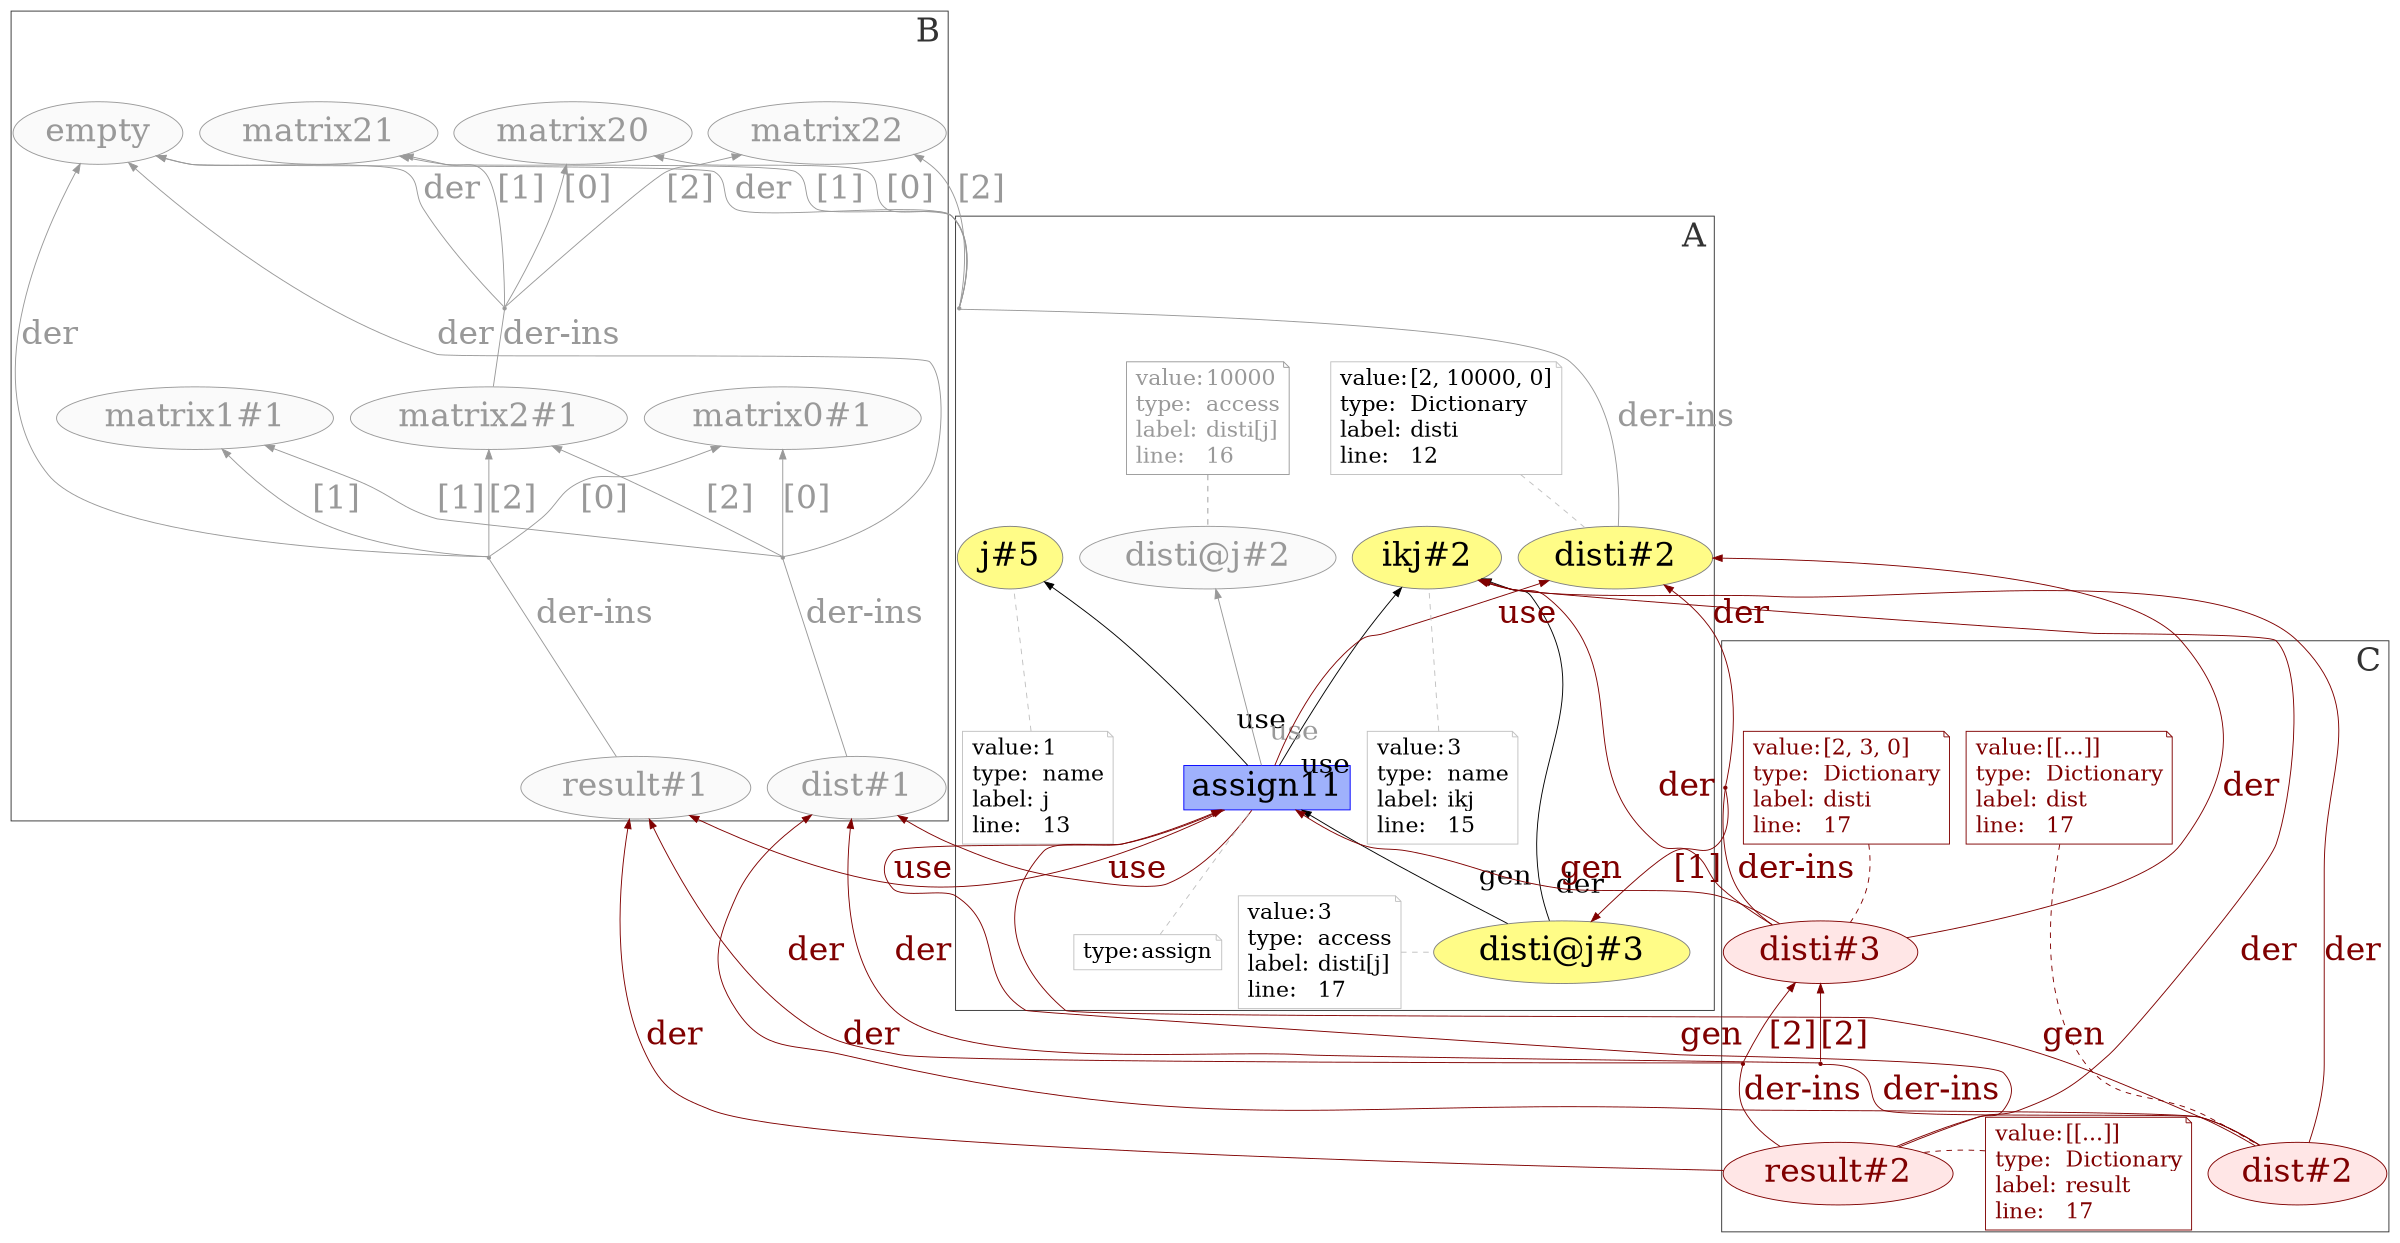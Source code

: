 digraph "PROV" { size="16,12"; rankdir="BT";
newrank=true;
splines = "spline"
ranksep = "0.1"
subgraph cluster_0 {
    labeljust="r"
    labelloc="b"
    margin="2"
    ranksep = "0.1"
    color = "#333333"
    fontcolor = "#333333"
    fontsize = "36"
    label = "A";
    "g/disti@j#3"; "g/disti@j#3-attrs"
    "g/assign11"; "g/assign11-attrs"
    "g/ikj#2"; "g/ikj#2-attrs"
    "g/j#5"; "g/j#5-attrs"
    "g/disti@j#2"; "g/disti@j#2-attrs"
    "g/disti#2"; "g/disti#2-attrs"
    "bn3" 
}
subgraph cluster_1 {
    ranksep = "0.1"
    labeljust="r"
    labelloc="b"
    margin="2"
    color = "#333333"
    fontcolor = "#333333"
    fontsize = "36"
    label = "B";
    "g/matrix0#1"
    "g/matrix1#1"
    "g/matrix2#1"
    "g/matrix20"
    "g/matrix21"
    "g/matrix22"
    "g/dist#1"
    "g/result#1"
    "g/empty"
    "bn0"
    "bn1"
    "bn2"
}

subgraph cluster_2 {
    ranksep = "0.1"
    labeljust="r"
    labelloc="b"
    margin="2"
    color = "#333333"
    fontcolor = "#333333"
    fontsize = "36"
    label = "C";
    "g/disti#3"; "g/disti#3-attrs"
    "g/result#2"; "g/result#2-attrs"
    "g/dist#2"; "g/dist#2-attrs"
    "bn4"
    "bn5"
    "bn6"
}

"g/empty" [fillcolor="#FAFAFA",color="#999999",style="filled",fontcolor="#999999",label="empty",URL="g/empty",fontsize="36"]
"g/matrix0#1" [fillcolor="#FAFAFA",color="#999999",style="filled",fontcolor="#999999",label="matrix0#1",URL="g/matrix0#1",fontsize="36"]
"g/matrix1#1" [fillcolor="#FAFAFA",color="#999999",style="filled",fontcolor="#999999",label="matrix1#1",URL="g/matrix1#1",fontsize="36"]
"g/matrix2#1" [fillcolor="#FAFAFA",color="#999999",style="filled",fontcolor="#999999",label="matrix2#1",URL="g/matrix2#1",fontsize="36"]
"g/matrix20" [fillcolor="#FAFAFA",color="#999999",style="filled",fontcolor="#999999",label="matrix20",URL="g/matrix20",fontsize="36"]
"g/matrix21" [fillcolor="#FAFAFA",color="#999999",style="filled",fontcolor="#999999",label="matrix21",URL="g/matrix21",fontsize="36"]
"g/matrix22" [fillcolor="#FAFAFA",color="#999999",style="filled",fontcolor="#999999",label="matrix22",URL="g/matrix22",fontsize="36"]
"bn0" [shape="point",label="",fontcolor="#999999",color="#999999"]
"g/matrix2#1" -> "bn0" [fontsize="36",labeldistance="3",color="#999999",labelangle="60.0",rotation="20",label="der-ins",arrowhead="none",fontcolor="#999999"]
"bn0" -> "g/empty" [fontsize="36",labeldistance="3",color="#999999",labelangle="60.0",rotation="20",label="der",fontcolor="#999999"]
"bn0" -> "g/matrix20" [fontsize="36",labeldistance="3",color="#999999",labelangle="60.0",rotation="20",label="[0]",fontcolor="#999999"]
"bn0" -> "g/matrix21" [fontsize="36",labeldistance="3",color="#999999",labelangle="60.0",rotation="20",label="[1]",fontcolor="#999999"]
"bn0" -> "g/matrix22" [fontsize="36",labeldistance="3",color="#999999",labelangle="60.0",rotation="20",label="[2]",fontcolor="#999999"]
"g/dist#1" [fillcolor="#FAFAFA",color="#999999",style="filled",fontcolor="#999999",label="dist#1",URL="g/dist#1",fontsize="36"]
"bn1" [shape="point",label="",fontcolor="#999999",color="#999999"]
"g/dist#1" -> "bn1" [fontsize="36",labeldistance="3",color="#999999",labelangle="60.0",rotation="20",label="der-ins",arrowhead="none",fontcolor="#999999"]
"bn1" -> "g/empty" [fontsize="36",labeldistance="3",color="#999999",labelangle="60.0",rotation="20",label="der",fontcolor="#999999"]
"bn1" -> "g/matrix0#1" [fontsize="36",labeldistance="3",color="#999999",labelangle="60.0",rotation="20",label="[0]",fontcolor="#999999"]
"bn1" -> "g/matrix1#1" [fontsize="36",labeldistance="3",color="#999999",labelangle="60.0",rotation="20",label="[1]",fontcolor="#999999"]
"bn1" -> "g/matrix2#1" [fontsize="36",labeldistance="3",color="#999999",labelangle="60.0",rotation="20",label="[2]",fontcolor="#999999"]
"g/result#1" [fillcolor="#FAFAFA",color="#999999",style="filled",fontcolor="#999999",label="result#1",URL="g/result#1",fontsize="36"]
"bn2" [shape="point",label="",fontcolor="#999999",color="#999999"]
"g/result#1" -> "bn2" [fontsize="36",labeldistance="3",color="#999999",labelangle="60.0",rotation="20",label="der-ins",arrowhead="none",fontcolor="#999999"]
"bn2" -> "g/empty" [fontsize="36",labeldistance="3",color="#999999",labelangle="60.0",rotation="20",label="der",fontcolor="#999999"]
"bn2" -> "g/matrix0#1" [fontsize="36",labeldistance="3",color="#999999",labelangle="60.0",rotation="20",label="[0]",fontcolor="#999999"]
"bn2" -> "g/matrix1#1" [fontsize="36",labeldistance="3",color="#999999",labelangle="60.0",rotation="20",label="[1]",fontcolor="#999999"]
"bn2" -> "g/matrix2#1" [fontsize="36",labeldistance="3",color="#999999",labelangle="60.0",rotation="20",label="[2]",fontcolor="#999999"]
"g/disti#2" [fillcolor="#FFFC87",color="#808080",style="filled",label="disti#2",URL="g/disti#2",fontsize="36"]
"g/disti#2-attrs" [color="gray",shape="note",fontsize="24",fontcolor="black",label=<<TABLE cellpadding="0" border="0">
	<TR>
	    <TD align="left">value:</TD>
	    <TD align="left">[2, 10000, 0]</TD>
	</TR>
	<TR>
	    <TD align="left">type:</TD>
	    <TD align="left">Dictionary</TD>
	</TR>
	<TR>
	    <TD align="left">label:</TD>
	    <TD align="left">disti</TD>
	</TR>
	<TR>
	    <TD align="left">line:</TD>
	    <TD align="left">12</TD>
	</TR>
</TABLE>>]
"g/disti#2-attrs" -> "g/disti#2" [color="gray",style="dashed",arrowhead="none"]
"bn3" [shape="point",label="",fontcolor="#999999",color="#999999"]
"g/disti#2" -> "bn3" [fontsize="36",labeldistance="3",color="#999999",labelangle="60.0",rotation="20",label="der-ins",arrowhead="none",fontcolor="#999999"]
"bn3" -> "g/empty" [fontsize="36",labeldistance="3",color="#999999",labelangle="60.0",rotation="20",label="der",fontcolor="#999999"]
"bn3" -> "g/matrix20" [fontsize="36",labeldistance="3",color="#999999",labelangle="60.0",rotation="20",label="[0]",fontcolor="#999999"]
"bn3" -> "g/matrix21" [fontsize="36",labeldistance="3",color="#999999",labelangle="60.0",rotation="20",label="[1]",fontcolor="#999999"]
"bn3" -> "g/matrix22" [fontsize="36",labeldistance="3",color="#999999",labelangle="60.0",rotation="20",label="[2]",fontcolor="#999999"]
"g/j#5" [fillcolor="#FFFC87",color="#808080",style="filled",label="j#5",URL="g/j#5",fontsize="36"]
"g/j#5-attrs" [color="gray",shape="note",fontsize="24",fontcolor="black",label=<<TABLE cellpadding="0" border="0">
	<TR>
	    <TD align="left">value:</TD>
	    <TD align="left">1</TD>
	</TR>
	<TR>
	    <TD align="left">type:</TD>
	    <TD align="left">name</TD>
	</TR>
	<TR>
	    <TD align="left">label:</TD>
	    <TD align="left">j</TD>
	</TR>
	<TR>
	    <TD align="left">line:</TD>
	    <TD align="left">13</TD>
	</TR>
</TABLE>>]
"g/j#5-attrs" -> "g/j#5" [color="gray",style="dashed",arrowhead="none"]
"g/ikj#2" [fillcolor="#FFFC87",color="#808080",style="filled",label="ikj#2",URL="g/ikj#2",fontsize="36"]
"g/ikj#2-attrs" [color="gray",shape="note",fontsize="24",fontcolor="black",label=<<TABLE cellpadding="0" border="0">
	<TR>
	    <TD align="left">value:</TD>
	    <TD align="left">3</TD>
	</TR>
	<TR>
	    <TD align="left">type:</TD>
	    <TD align="left">name</TD>
	</TR>
	<TR>
	    <TD align="left">label:</TD>
	    <TD align="left">ikj</TD>
	</TR>
	<TR>
	    <TD align="left">line:</TD>
	    <TD align="left">15</TD>
	</TR>
</TABLE>>]
"g/ikj#2-attrs" -> "g/ikj#2" [color="gray",style="dashed",arrowhead="none"]
"g/disti@j#2" [fillcolor="#FAFAFA",color="#999999",style="filled",fontcolor="#999999",label="disti@j#2",URL="g/disti@j#2",fontsize="36"]
"g/disti@j#2-attrs" [color="#999999",shape="note",fontsize="24",fontcolor="#999999",label=<<TABLE cellpadding="0" border="0">
	<TR>
	    <TD align="left">value:</TD>
	    <TD align="left">10000</TD>
	</TR>
	<TR>
	    <TD align="left">type:</TD>
	    <TD align="left">access</TD>
	</TR>
	<TR>
	    <TD align="left">label:</TD>
	    <TD align="left">disti[j]</TD>
	</TR>
	<TR>
	    <TD align="left">line:</TD>
	    <TD align="left">16</TD>
	</TR>
</TABLE>>]
"g/disti@j#2-attrs" -> "g/disti@j#2" [color="#999999",style="dashed",arrowhead="none",fontcolor="#999999"]
"g/disti#3" [fillcolor="#ffe6e6",color="#800000",style="filled",fontcolor="#800000",label="disti#3",URL="g/disti#3",fontsize="36"]
"g/disti#3-attrs" [color="#800000",shape="note",fontsize="24",fontcolor="#800000",label=<<TABLE cellpadding="0" border="0">
	<TR>
	    <TD align="left">value:</TD>
	    <TD align="left">[2, 3, 0]</TD>
	</TR>
	<TR>
	    <TD align="left">type:</TD>
	    <TD align="left">Dictionary</TD>
	</TR>
	<TR>
	    <TD align="left">label:</TD>
	    <TD align="left">disti</TD>
	</TR>
	<TR>
	    <TD align="left">line:</TD>
	    <TD align="left">17</TD>
	</TR>
</TABLE>>]
"g/disti#3-attrs" -> "g/disti#3" [color="#800000",style="dashed",arrowhead="none",fontcolor="#800000"]
"bn4" [shape="point",label="",fontcolor="#800000",color="#800000"]
"g/disti#3" -> "bn4" [fontsize="36",labeldistance="3",color="#800000",labelangle="60.0",rotation="20",label="der-ins",arrowhead="none",fontcolor="#800000"]
"bn4" -> "g/disti#2" [fontsize="36",labeldistance="3",color="#800000",labelangle="60.0",rotation="20",label="der",fontcolor="#800000"]
"bn4" -> "g/disti@j#3" [fontsize="36",labeldistance="3",color="#800000",labelangle="60.0",rotation="20",label="[1]",fontcolor="#800000"]
"g/disti#3" -> "g/disti#2" [fontsize="36",labeldistance="3",color="#800000",labelangle="60.0",rotation="20",label="der",fontcolor="#800000"]
"g/disti#3" -> "g/ikj#2" [fontsize="36",labeldistance="3",color="#800000",labelangle="60.0",rotation="20",label="der",fontcolor="#800000"]
"g/dist#2" [fillcolor="#ffe6e6",color="#800000",style="filled",fontcolor="#800000",label="dist#2",URL="g/dist#2",fontsize="36"]
"g/dist#2-attrs" [color="#800000",shape="note",fontsize="24",fontcolor="#800000",label=<<TABLE cellpadding="0" border="0">
	<TR>
	    <TD align="left">value:</TD>
	    <TD align="left">[[...]]</TD>
	</TR>
	<TR>
	    <TD align="left">type:</TD>
	    <TD align="left">Dictionary</TD>
	</TR>
	<TR>
	    <TD align="left">label:</TD>
	    <TD align="left">dist</TD>
	</TR>
	<TR>
	    <TD align="left">line:</TD>
	    <TD align="left">17</TD>
	</TR>
</TABLE>>]
"g/dist#2-attrs" -> "g/dist#2" [color="#800000",style="dashed",arrowhead="none",fontcolor="#800000"]
"bn5" [shape="point",label="",fontcolor="#800000",color="#800000"]
"g/dist#2" -> "bn5" [fontsize="36",labeldistance="3",color="#800000",labelangle="60.0",rotation="20",label="der-ins",arrowhead="none",fontcolor="#800000"]
"bn5" -> "g/dist#1" [fontsize="36",labeldistance="3",color="#800000",labelangle="60.0",rotation="20",label="der",fontcolor="#800000"]
"bn5" -> "g/disti#3" [fontsize="36",labeldistance="3",color="#800000",labelangle="60.0",rotation="20",label="[2]",fontcolor="#800000"]
"g/dist#2" -> "g/dist#1" [fontsize="36",labeldistance="3",color="#800000",labelangle="60.0",rotation="20",label="der",fontcolor="#800000"]
"g/dist#2" -> "g/ikj#2" [fontsize="36",labeldistance="3",color="#800000",labelangle="60.0",rotation="20",label="der",fontcolor="#800000"]
"g/result#2" [fillcolor="#ffe6e6",color="#800000",style="filled",fontcolor="#800000",label="result#2",URL="g/result#2",fontsize="36"]
"g/result#2-attrs" [color="#800000",shape="note",fontsize="24",fontcolor="#800000",label=<<TABLE cellpadding="0" border="0">
	<TR>
	    <TD align="left">value:</TD>
	    <TD align="left">[[...]]</TD>
	</TR>
	<TR>
	    <TD align="left">type:</TD>
	    <TD align="left">Dictionary</TD>
	</TR>
	<TR>
	    <TD align="left">label:</TD>
	    <TD align="left">result</TD>
	</TR>
	<TR>
	    <TD align="left">line:</TD>
	    <TD align="left">17</TD>
	</TR>
</TABLE>>]
"g/result#2-attrs" -> "g/result#2" [color="#800000",style="dashed",arrowhead="none",fontcolor="#800000"]
"bn6" [shape="point",label="",fontcolor="#800000",color="#800000"]
"g/result#2" -> "bn6" [fontsize="36",labeldistance="3",color="#800000",labelangle="60.0",rotation="20",label="der-ins",arrowhead="none",fontcolor="#800000"]
"bn6" -> "g/result#1" [fontsize="36",labeldistance="3",color="#800000",labelangle="60.0",rotation="20",label="der",fontcolor="#800000"]
"bn6" -> "g/disti#3" [fontsize="36",labeldistance="3",color="#800000",labelangle="60.0",rotation="20",label="[2]",fontcolor="#800000"]
"g/result#2" -> "g/result#1" [fontsize="36",labeldistance="3",color="#800000",labelangle="60.0",rotation="20",label="der",fontcolor="#800000"]
"g/result#2" -> "g/ikj#2" [fontsize="36",labeldistance="3",color="#800000",labelangle="60.0",rotation="20",label="der",fontcolor="#800000"]
"g/disti@j#3" [fillcolor="#FFFC87",color="#808080",style="filled",label="disti@j#3",URL="g/disti@j#3",fontsize="36"]
"g/disti@j#3-attrs" [color="gray",shape="note",fontsize="24",fontcolor="black",label=<<TABLE cellpadding="0" border="0">
	<TR>
	    <TD align="left">value:</TD>
	    <TD align="left">3</TD>
	</TR>
	<TR>
	    <TD align="left">type:</TD>
	    <TD align="left">access</TD>
	</TR>
	<TR>
	    <TD align="left">label:</TD>
	    <TD align="left">disti[j]</TD>
	</TR>
	<TR>
	    <TD align="left">line:</TD>
	    <TD align="left">17</TD>
	</TR>
</TABLE>>]
"g/disti@j#3-attrs" -> "g/disti@j#3" [color="gray",style="dashed",arrowhead="none"]
"g/assign11" [fillcolor="#9FB1FC",color="#0000FF",shape="polygon",sides="4",style="filled",label="assign11",URL="g/assign11",fontsize="36"]
"g/assign11-attrs" [color="gray",shape="note",fontsize="24",fontcolor="black",label=<<TABLE cellpadding="0" border="0">
	<TR>
	    <TD align="left">type:</TD>
	    <TD align="left">assign</TD>
	</TR>
</TABLE>>]
"g/assign11-attrs" -> "g/assign11" [color="gray",style="dashed",arrowhead="none"]
"g/disti@j#3" -> "g/ikj#2" [labelfontsize="30",labeldistance="5",labelangle="60.0",rotation="20",taillabel="der"]
"g/assign11" -> "g/j#5" [labelfontsize="30",labeldistance="5",labelangle="60.0",rotation="20",taillabel="use"]
"g/assign11" -> "g/disti@j#2" [labelfontsize="30",labeldistance="5",labelangle="60.0",rotation="20",taillabel="use",fontcolor="#999999",color="#999999"]

{rank=same "g/disti#2" "g/ikj#2"}
{rank=same "g/disti@j#3-attrs" "g/disti@j#3"}
//{rank=same "g/disti@j#2-attrs" "bn1"}
{rank=same "bn4" "g/assign11" "g/result#1" "g/dist#1"}
//{rank=same "g/disti#3" "g/disti#3-attrs" }
{rank=same "bn3" "bn0"}
{rank=same "g/dist#2" "g/result#2-attrs" "g/result#2"}
"g/disti@j#2" -> "g/disti@j#2-attrs" [style="invis"]
"g/disti@j#2" -> "g/disti@j#2-attrs" [style="invis"]
"g/dist#2" -> "g/dist#2-attrs"  [style=invis]
"g/disti#3" -> "g/disti#3-attrs"  [style=invis]
"g/disti#2" -> "g/disti#2-attrs"  [style=invis]
"g/dist#2" -> "g/result#2" -> "g/result#2-attrs" [style="invis"]
{rank=same "g/assign11" "g/dist#2-attrs"}
"g/assign11" -> "g/result#1" [fontsize="36",labeldistance="3",color="#800000",labelangle="60.0",rotation="20",label="use",fontcolor="#800000"]
"g/assign11" -> "g/dist#1" [fontsize="36",labeldistance="3",color="#800000",labelangle="60.0",rotation="20",label="use",fontcolor="#800000"]
"g/assign11" -> "g/disti#2" [fontsize="36",labeldistance="3",color="#800000",labelangle="60.0",rotation="20",label="use",fontcolor="#800000"]
"g/assign11" -> "g/ikj#2" [labelfontsize="30",labeldistance="5",labelangle="60.0",rotation="20",taillabel="use"]
"g/disti@j#3" -> "g/assign11" [labelfontsize="30",labeldistance="5",labelangle="60.0",rotation="20",taillabel="gen"]
"g/dist#2" -> "g/assign11" [fontsize="36",labeldistance="3",color="#800000",labelangle="60.0",rotation="20",label="gen",fontcolor="#800000"]
"g/result#2" -> "g/assign11" [fontsize="36",labeldistance="3",color="#800000",labelangle="60.0",rotation="20",label="gen",fontcolor="#800000"]
"g/disti#3" -> "g/assign11" [fontsize="36",labeldistance="3",color="#800000",labelangle="60.0",rotation="20",label="gen",fontcolor="#800000"]
}